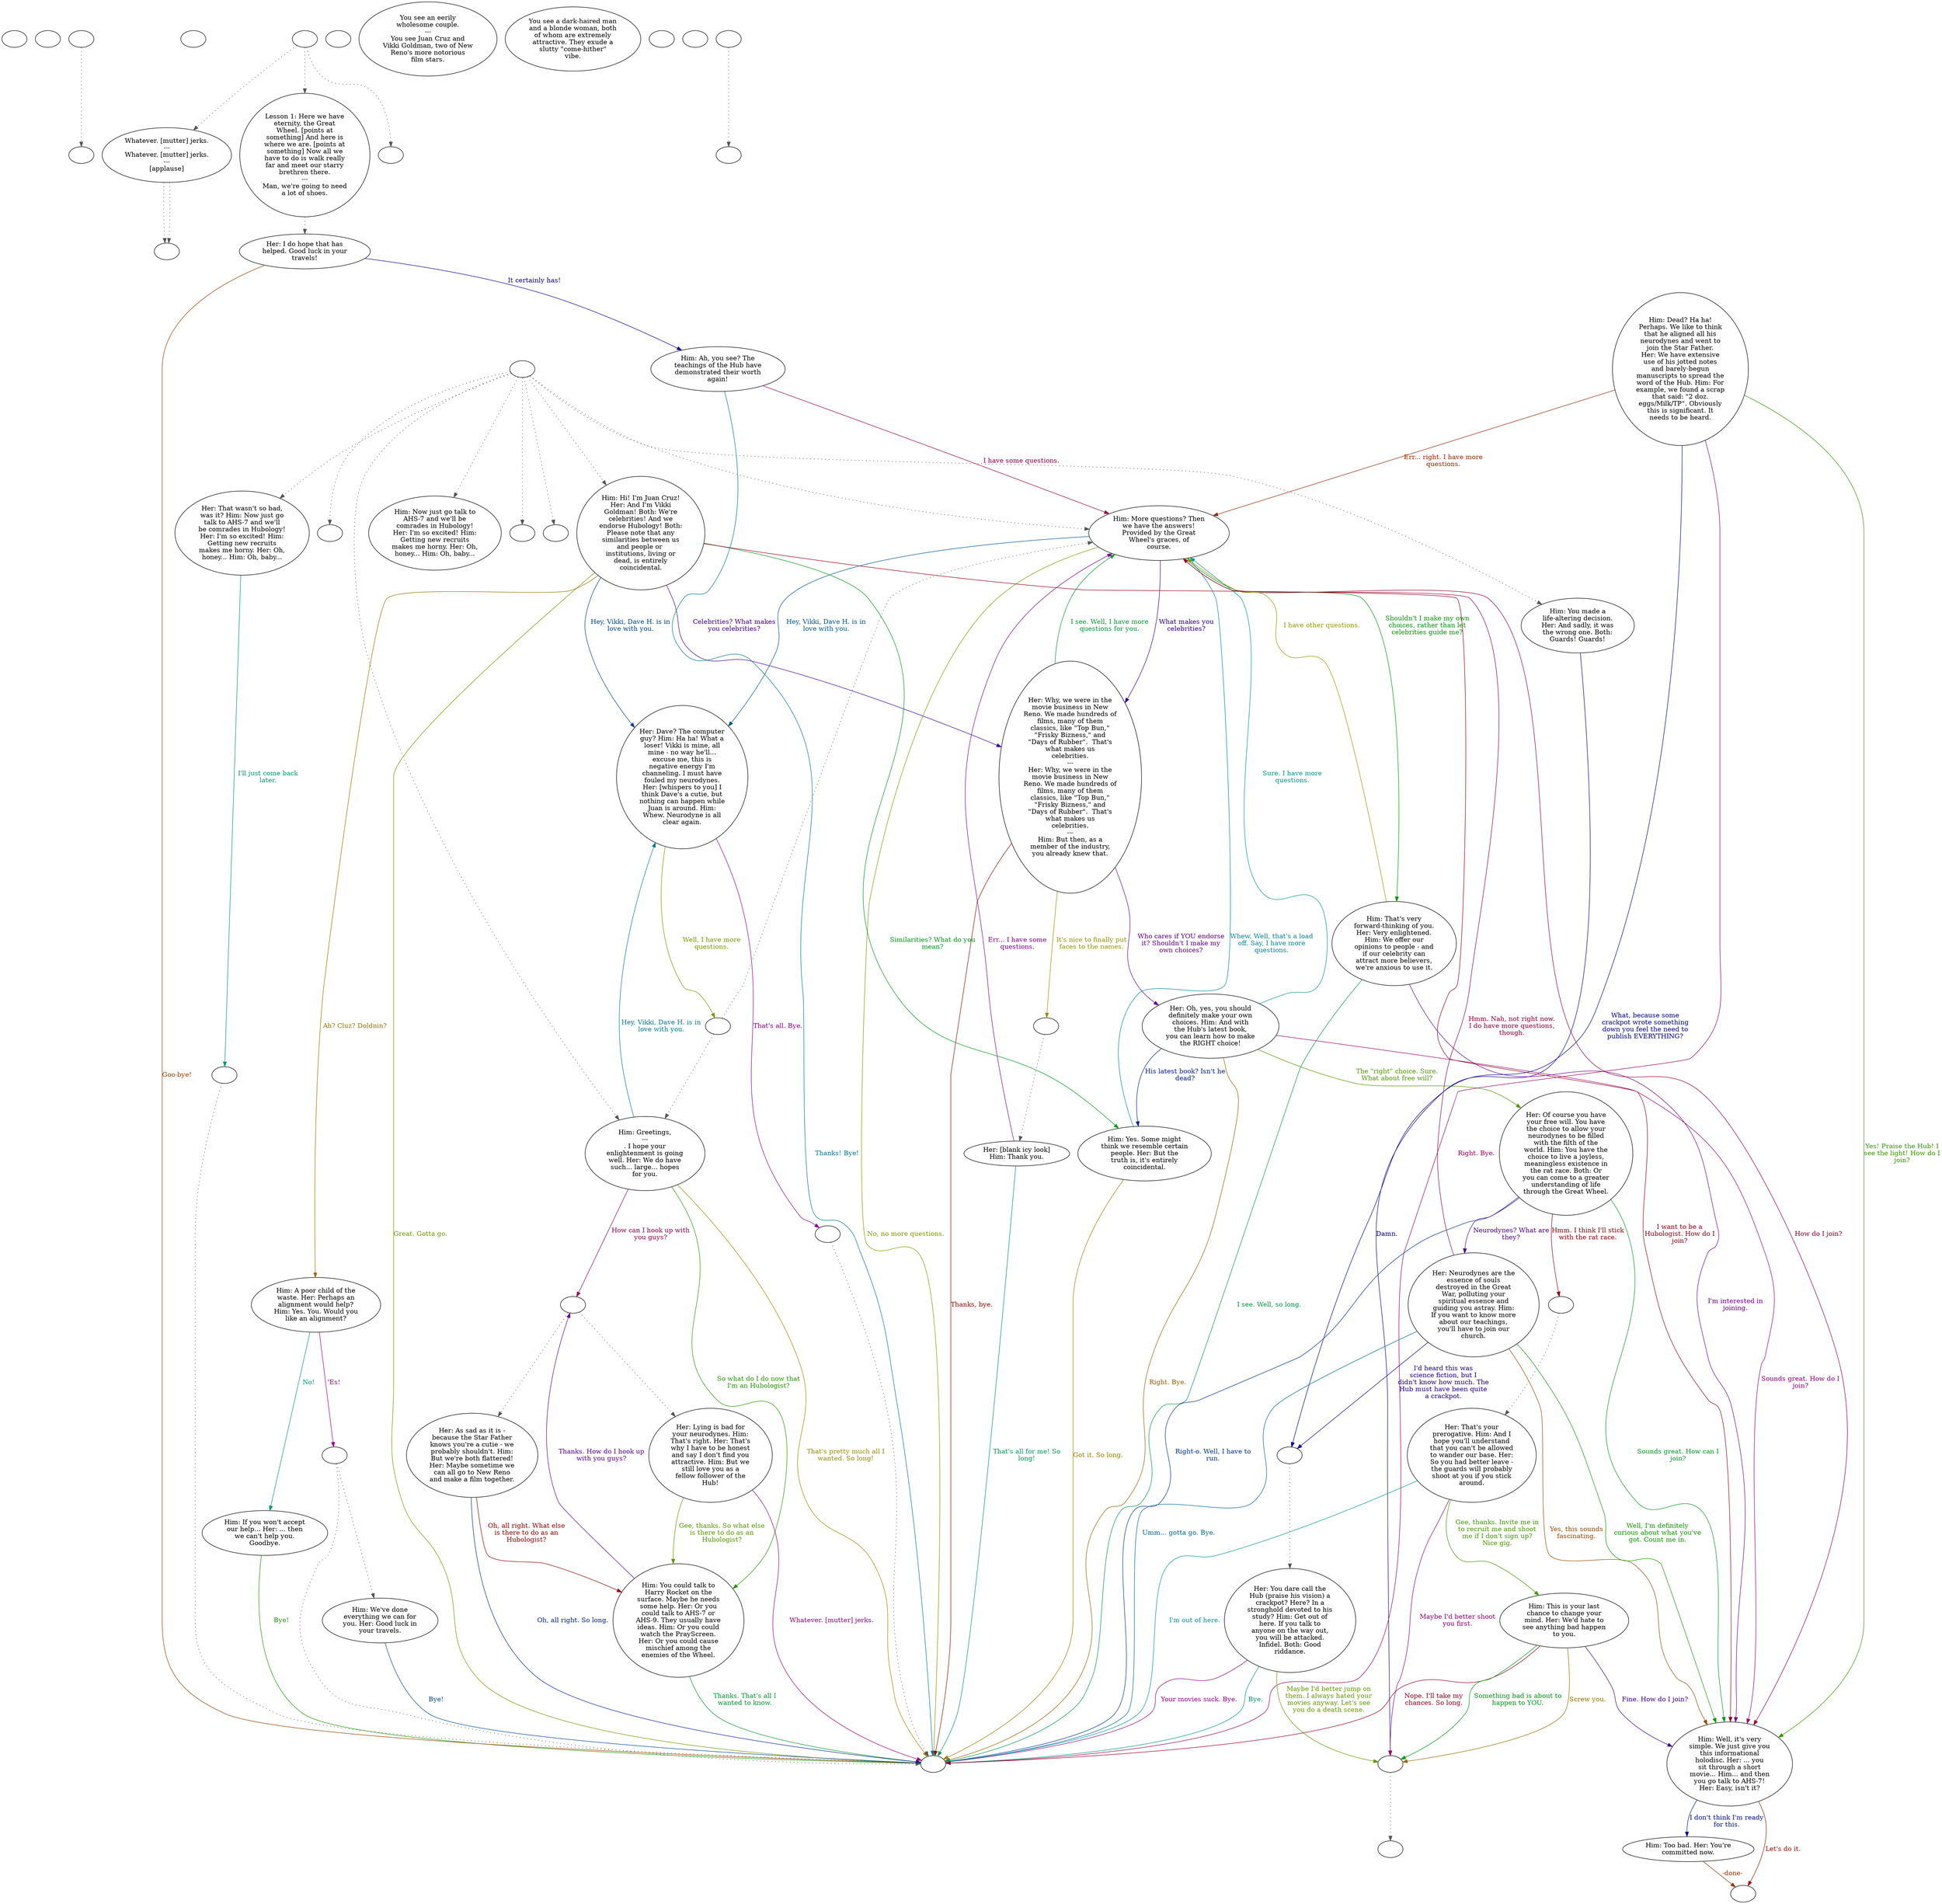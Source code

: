 digraph fcjuavki {
  "checkPartyMembersNearDoor" [style=filled       fillcolor="#FFFFFF"       color="#000000"]
  "checkPartyMembersNearDoor" [label=""]
  "start" [style=filled       fillcolor="#FFFFFF"       color="#000000"]
  "start" [label=""]
  "critter_p_proc" [style=filled       fillcolor="#FFFFFF"       color="#000000"]
  "critter_p_proc" -> "doSequence" [style=dotted color="#555555"]
  "critter_p_proc" [label=""]
  "pickup_p_proc" [style=filled       fillcolor="#FFFFFF"       color="#000000"]
  "pickup_p_proc" [label=""]
  "talk_p_proc" [style=filled       fillcolor="#FFFFFF"       color="#000000"]
  "talk_p_proc" -> "Node023" [style=dotted color="#555555"]
  "talk_p_proc" -> "Node028" [style=dotted color="#555555"]
  "talk_p_proc" -> "Node008" [style=dotted color="#555555"]
  "talk_p_proc" -> "Node024" [style=dotted color="#555555"]
  "talk_p_proc" -> "Node001" [style=dotted color="#555555"]
  "talk_p_proc" -> "DoCallGuards" [style=dotted color="#555555"]
  "talk_p_proc" -> "DoAdjust" [style=dotted color="#555555"]
  "talk_p_proc" -> "DoIndoctranation" [style=dotted color="#555555"]
  "talk_p_proc" -> "Node021" [style=dotted color="#555555"]
  "talk_p_proc" [label=""]
  "destroy_p_proc" [style=filled       fillcolor="#FFFFFF"       color="#000000"]
  "destroy_p_proc" [label=""]
  "look_at_p_proc" [style=filled       fillcolor="#FFFFFF"       color="#000000"]
  "look_at_p_proc" [label="You see an eerily\nwholesome couple.\n---\nYou see Juan Cruz and\nVikki Goldman, two of New\nReno's more notorious\nfilm stars."]
  "description_p_proc" [style=filled       fillcolor="#FFFFFF"       color="#000000"]
  "description_p_proc" [label="You see a dark-haired man\nand a blonde woman, both\nof whom are extremely\nattractive. They exude a\nslutty \"come-hither\"\nvibe."]
  "use_skill_on_p_proc" [style=filled       fillcolor="#FFFFFF"       color="#000000"]
  "use_skill_on_p_proc" [label=""]
  "damage_p_proc" [style=filled       fillcolor="#FFFFFF"       color="#000000"]
  "damage_p_proc" [label=""]
  "map_enter_p_proc" [style=filled       fillcolor="#FFFFFF"       color="#000000"]
  "map_enter_p_proc" -> "checkLoadPos" [style=dotted color="#555555"]
  "map_enter_p_proc" [label=""]
  "timed_event_p_proc" [style=filled       fillcolor="#FFFFFF"       color="#000000"]
  "timed_event_p_proc" -> "CheckTalkSequence" [style=dotted color="#555555"]
  "timed_event_p_proc" -> "doAdjustLesson1" [style=dotted color="#555555"]
  "timed_event_p_proc" -> "doAdjustEnd" [style=dotted color="#555555"]
  "timed_event_p_proc" [label=""]
  "Node998" [style=filled       fillcolor="#FFFFFF"       color="#000000"]
  "Node998" [label=""]
  "Node999" [style=filled       fillcolor="#FFFFFF"       color="#000000"]
  "Node999" [label=""]
  "Node001" [style=filled       fillcolor="#FFFFFF"       color="#000000"]
  "Node001" [label="Him: Hi! I'm Juan Cruz!\nHer: And I'm Vikki\nGoldman! Both: We're\ncelebrities! And we\nendorse Hubology! Both:\nPlease note that any\nsimilarities between us\nand people or \ninstitutions, living or\ndead, is entirely\ncoincidental."]
  "Node001" -> "Node002" [label="Ah? Cluz? Doldnin?" color="#997100" fontcolor="#997100"]
  "Node001" -> "Node006" [label="Celebrities? What makes\nyou celebrities?" color="#440099" fontcolor="#440099"]
  "Node001" -> "Node011" [label="Similarities? What do you\nmean?" color="#009918" fontcolor="#009918"]
  "Node001" -> "Node016" [label="I want to be a\nHubologist. How do I\njoin?" color="#990015" fontcolor="#990015"]
  "Node001" -> "Node020" [label="Hey, Vikki, Dave H. is in\nlove with you." color="#004199" fontcolor="#004199"]
  "Node001" -> "Node999" [label="Great. Gotta go." color="#6E9900" fontcolor="#6E9900"]
  "Node002" [style=filled       fillcolor="#FFFFFF"       color="#000000"]
  "Node002" [label="Him: A poor child of the\nwaste. Her: Perhaps an\nalignment would help?\nHim: Yes. You. Would you\nlike an alignment?"]
  "Node002" -> "NodeAdjust" [label="'Es!" color="#970099" fontcolor="#970099"]
  "Node002" -> "Node004" [label="No!" color="#00996B" fontcolor="#00996B"]
  "Node003" [style=filled       fillcolor="#FFFFFF"       color="#000000"]
  "Node003" [label="Her: I do hope that has\nhelped. Good luck in your\ntravels!"]
  "Node003" -> "Node999" [label="Goo-bye!" color="#993E00" fontcolor="#993E00"]
  "Node003" -> "Node005" [label="It certainly has!" color="#110099" fontcolor="#110099"]
  "Node004" [style=filled       fillcolor="#FFFFFF"       color="#000000"]
  "Node004" [label="Him: If you won't accept\nour help... Her: ... then\nwe can't help you.\nGoodbye."]
  "Node004" -> "Node999" [label="Bye!" color="#1B9900" fontcolor="#1B9900"]
  "Node005" [style=filled       fillcolor="#FFFFFF"       color="#000000"]
  "Node005" [label="Him: Ah, you see? The\nteachings of the Hub have\ndemonstrated their worth\nagain!"]
  "Node005" -> "Node008" [label="I have some questions." color="#990048" fontcolor="#990048"]
  "Node005" -> "Node999" [label="Thanks! Bye!" color="#007599" fontcolor="#007599"]
  "Node006" [style=filled       fillcolor="#FFFFFF"       color="#000000"]
  "Node006" [label="Her: Why, we were in the\nmovie business in New\nReno. We made hundreds of\nfilms, many of them\nclassics, like \"Top Bun,\"\n\"Frisky Bizness,\" and\n\"Days of Rubber\".  That's\nwhat makes us\ncelebrities.\n---\nHer: Why, we were in the\nmovie business in New\nReno. We made hundreds of\nfilms, many of them\nclassics, like \"Top Bun,\"\n\"Frisky Bizness,\" and\n\"Days of Rubber\".  That's\nwhat makes us\ncelebrities.\n---\nHim: But then, as a\nmember of the industry,\nyou already knew that."]
  "Node006" -> "Node009a" [label="It's nice to finally put\nfaces to the names." color="#999100" fontcolor="#999100"]
  "Node006" -> "Node007" [label="Who cares if YOU endorse\nit? Shouldn't I make my\nown choices?" color="#640099" fontcolor="#640099"]
  "Node006" -> "Node008" [label="I see. Well, I have more\nquestions for you." color="#009937" fontcolor="#009937"]
  "Node006" -> "Node999" [label="Thanks, bye." color="#990B00" fontcolor="#990B00"]
  "Node007" [style=filled       fillcolor="#FFFFFF"       color="#000000"]
  "Node007" [label="Her: Oh, yes, you should\ndefinitely make your own\nchoices. Him: And with\nthe Hub's latest book,\nyou can learn how to make\nthe RIGHT choice!"]
  "Node007" -> "Node011" [label="His latest book? Isn't he\ndead?" color="#002299" fontcolor="#002299"]
  "Node007" -> "Node012" [label="The \"right\" choice. Sure.\nWhat about free will?" color="#4E9900" fontcolor="#4E9900"]
  "Node007" -> "Node016" [label="Sounds great. How do I\njoin?" color="#99007B" fontcolor="#99007B"]
  "Node007" -> "Node008" [label="Sure. I have more\nquestions." color="#00998A" fontcolor="#00998A"]
  "Node007" -> "Node999" [label="Right. Bye." color="#995E00" fontcolor="#995E00"]
  "Node008" [style=filled       fillcolor="#FFFFFF"       color="#000000"]
  "Node008" [label="Him: More questions? Then\nwe have the answers!\nProvided by the Great\nWheel's graces, of\ncourse."]
  "Node008" -> "Node006" [label="What makes you\ncelebrities?" color="#310099" fontcolor="#310099"]
  "Node008" -> "Node015" [label="Shouldn't I make my own\nchoices, rather than let\ncelebrities guide me?" color="#009904" fontcolor="#009904"]
  "Node008" -> "Node016" [label="How do I join?" color="#990028" fontcolor="#990028"]
  "Node008" -> "Node020" [label="Hey, Vikki, Dave H. is in\nlove with you." color="#005599" fontcolor="#005599"]
  "Node008" -> "Node999" [label="No, no more questions." color="#829900" fontcolor="#829900"]
  "Node009" [style=filled       fillcolor="#FFFFFF"       color="#000000"]
  "Node009" [label="Her: [blank icy look]\nHim: Thank you."]
  "Node009" -> "Node008" [label="Err... I have some\nquestions." color="#840099" fontcolor="#840099"]
  "Node009" -> "Node999" [label="That's all for me! So\nlong!" color="#009957" fontcolor="#009957"]
  "Node010" [style=filled       fillcolor="#FFFFFF"       color="#000000"]
  "Node010" [label="Him: Dead? Ha ha!\nPerhaps. We like to think\nthat he aligned all his\nneurodynes and went to\njoin the Star Father.\nHer: We have extensive\nuse of his jotted notes\nand barely-begun\nmanuscripts to spread the\nword of the Hub. Him: For\nexample, we found a scrap\nthat said: \"2 doz.\neggs/Milk/TP\". Obviously\nthis is significant. It\nneeds to be heard."]
  "Node010" -> "Node008" [label="Err... right. I have more\nquestions." color="#992A00" fontcolor="#992A00"]
  "Node010" -> "Node013a" [label="What, because some\ncrackpot wrote something\ndown you feel the need to\npublish EVERYTHING?" color="#000299" fontcolor="#000299"]
  "Node010" -> "Node016" [label="Yes! Praise the Hub! I\nsee the light! How do I\njoin?" color="#2F9900" fontcolor="#2F9900"]
  "Node010" -> "Node999" [label="Right. Bye." color="#99005C" fontcolor="#99005C"]
  "Node011" [style=filled       fillcolor="#FFFFFF"       color="#000000"]
  "Node011" [label="Him: Yes. Some might\nthink we resemble certain\npeople. Her: But the\ntruth is, it's entirely\ncoincidental."]
  "Node011" -> "Node008" [label="Whew. Well, that's a load\noff. Say, I have more\nquestions." color="#008899" fontcolor="#008899"]
  "Node011" -> "Node999" [label="Got it. So long." color="#997D00" fontcolor="#997D00"]
  "Node012" [style=filled       fillcolor="#FFFFFF"       color="#000000"]
  "Node012" [label="Her: Of course you have\nyour free will. You have\nthe choice to allow your\nneurodynes to be filled\nwith the filth of the\nworld. Him: You have the\nchoice to live a joyless,\nmeaningless existence in\nthe rat race. Both: Or\nyou can come to a greater\nunderstanding of life\nthrough the Great Wheel."]
  "Node012" -> "Node014" [label="Neurodynes? What are\nthey?" color="#510099" fontcolor="#510099"]
  "Node012" -> "Node016" [label="Sounds great. How can I\njoin?" color="#009924" fontcolor="#009924"]
  "Node012" -> "Node017a" [label="Hmm. I think I'll stick\nwith the rat race." color="#990009" fontcolor="#990009"]
  "Node012" -> "Node999" [label="Right-o. Well, I have to\nrun." color="#003599" fontcolor="#003599"]
  "Node013" [style=filled       fillcolor="#FFFFFF"       color="#000000"]
  "Node013" [label="Her: You dare call the\nHub (praise his vision) a\ncrackpot? Here? In a\nstronghold devoted to his\nstudy? Him: Get out of\nhere. If you talk to\nanyone on the way out,\nyou will be attacked.\nInfidel. Both: Good\nriddance."]
  "Node013" -> "Node998a" [label="Maybe I'd better jump on\nthem. I always hated your\nmovies anyway. Let's see\nyou do a death scene." color="#629900" fontcolor="#629900"]
  "Node013" -> "Node999" [label="Your movies suck. Bye." color="#99008F" fontcolor="#99008F"]
  "Node013" -> "Node999" [label="Bye." color="#009977" fontcolor="#009977"]
  "Node014" [style=filled       fillcolor="#FFFFFF"       color="#000000"]
  "Node014" [label="Her: Neurodynes are the\nessence of souls\ndestroyed in the Great\nWar, polluting your\nspiritual essence and\nguiding you astray. Him:\nIf you want to know more\nabout our teachings,\nyou'll have to join our\nchurch."]
  "Node014" -> "Node016" [label="Yes, this sounds\nfascinating." color="#994A00" fontcolor="#994A00"]
  "Node014" -> "Node013a" [label="I'd heard this was\nscience fiction, but I\ndidn't know how much. The\nHub must have been quite\na crackpot." color="#1D0099" fontcolor="#1D0099"]
  "Node014" -> "Node016" [label="Well, I'm definitely\ncurious about what you've\ngot. Count me in." color="#0F9900" fontcolor="#0F9900"]
  "Node014" -> "Node008" [label="Hmm. Nah, not right now.\nI do have more questions,\nthough." color="#99003C" fontcolor="#99003C"]
  "Node014" -> "Node999" [label="Umm... gotta go. Bye." color="#006999" fontcolor="#006999"]
  "Node015" [style=filled       fillcolor="#FFFFFF"       color="#000000"]
  "Node015" [label="Him: That's very\nforward-thinking of you.\nHer: Very enlightened.\nHim: We offer our\nopinions to people - and\nif our celebrity can\nattract more believers,\nwe're anxious to use it."]
  "Node015" -> "Node008" [label="I have other questions." color="#959900" fontcolor="#959900"]
  "Node015" -> "Node016" [label="I'm interested in\njoining." color="#700099" fontcolor="#700099"]
  "Node015" -> "Node999" [label="I see. Well, so long." color="#009944" fontcolor="#009944"]
  "Node016" [style=filled       fillcolor="#FFFFFF"       color="#000000"]
  "Node016" [label="Him: Well, it's very\nsimple. We just give you\nthis informational\nholodisc. Her: ... you\nsit through a short\nmovie... Him... and then\nyou go talk to AHS-7!\nHer: Easy, isn't it?"]
  "Node016" -> "NodeJoin" [label="Let's do it." color="#991700" fontcolor="#991700"]
  "Node016" -> "Node022" [label="I don't think I'm ready\nfor this." color="#001699" fontcolor="#001699"]
  "Node017" [style=filled       fillcolor="#FFFFFF"       color="#000000"]
  "Node017" [label="Her: That's your\nprerogative. Him: And I\nhope you'll understand\nthat you can't be allowed\nto wander our base. Her:\nSo you had better leave -\nthe guards will probably\nshoot at you if you stick\naround."]
  "Node017" -> "Node018" [label="Gee, thanks. Invite me in\nto recruit me and shoot\nme if I don't sign up?\nNice gig." color="#429900" fontcolor="#429900"]
  "Node017" -> "Node998a" [label="Maybe I'd better shoot\nyou first." color="#99006F" fontcolor="#99006F"]
  "Node017" -> "Node999" [label="I'm out of here." color="#009996" fontcolor="#009996"]
  "Node018" [style=filled       fillcolor="#FFFFFF"       color="#000000"]
  "Node018" [label="Him: This is your last\nchance to change your\nmind. Her: We'd hate to\nsee anything bad happen\nto you."]
  "Node018" -> "Node998a" [label="Screw you." color="#996A00" fontcolor="#996A00"]
  "Node018" -> "Node016" [label="Fine. How do I join?" color="#3D0099" fontcolor="#3D0099"]
  "Node018" -> "Node998a" [label="Something bad is about to\nhappen to YOU." color="#009910" fontcolor="#009910"]
  "Node018" -> "Node999" [label="Nope. I'll take my\nchances. So long." color="#99001C" fontcolor="#99001C"]
  "Node019" [style=filled       fillcolor="#FFFFFF"       color="#000000"]
  "Node019" [label="Him: We've done\neverything we can for\nyou. Her: Good luck in\nyour travels."]
  "Node019" -> "Node999" [label="Bye!" color="#004999" fontcolor="#004999"]
  "Node020" [style=filled       fillcolor="#FFFFFF"       color="#000000"]
  "Node020" [label="Her: Dave? The computer\nguy? Him: Ha ha! What a\nloser! Vikki is mine, all\nmine - no way he'll...\nexcuse me, this is\nnegative energy I'm\nchanneling. I must have\nfouled my neurodynes.\nHer: [whispers to you] I\nthink Dave's a cutie, but\nnothing can happen while\nJuan is around. Him:\nWhew. Neurodyne is all\nclear again."]
  "Node020" -> "Node248a" [label="Well, I have more\nquestions." color="#769900" fontcolor="#769900"]
  "Node020" -> "Node999a" [label="That's all. Bye." color="#900099" fontcolor="#900099"]
  "Node021" [style=filled       fillcolor="#FFFFFF"       color="#000000"]
  "Node021" [label="Her: That wasn't so bad,\nwas it? Him: Now just go\ntalk to AHS-7 and we'll\nbe comrades in Hubology!\nHer: I'm so excited! Him:\nGetting new recruits\nmakes me horny. Her: Oh,\nhoney... Him: Oh, baby..."]
  "Node021" -> "Node999b" [label="I'll just come back\nlater." color="#009963" fontcolor="#009963"]
  "Node022" [style=filled       fillcolor="#FFFFFF"       color="#000000"]
  "Node022" [label="Him: Too bad. Her: You're\ncommitted now."]
  "Node022" -> "NodeJoin" [label="-done-" color="#993700" fontcolor="#993700"]
  "Node023" [style=filled       fillcolor="#FFFFFF"       color="#000000"]
  "Node023" [label="Him: You made a\nlife-altering decision.\nHer: And sadly, it was\nthe wrong one. Both:\nGuards! Guards!"]
  "Node023" -> "Node998a" [label="Damn." color="#0A0099" fontcolor="#0A0099"]
  "Node024" [style=filled       fillcolor="#FFFFFF"       color="#000000"]
  "Node024" [label="Him: Greetings,\n---\n. I hope your\nenlightenment is going\nwell. Her: We do have\nsuch... large... hopes\nfor you."]
  "Node024" -> "Node025" [label="So what do I do now that\nI'm an Hubologist?" color="#239900" fontcolor="#239900"]
  "Node024" -> "Node2627" [label="How can I hook up with\nyou guys?" color="#99004F" fontcolor="#99004F"]
  "Node024" -> "Node020" [label="Hey, Vikki, Dave H. is in\nlove with you." color="#007C99" fontcolor="#007C99"]
  "Node024" -> "Node999" [label="That's pretty much all I\nwanted. So long!" color="#998900" fontcolor="#998900"]
  "Node025" [style=filled       fillcolor="#FFFFFF"       color="#000000"]
  "Node025" [label="Him: You could talk to\nHarry Rocket on the\nsurface. Maybe he needs\nsome help. Her: Or you\ncould talk to AHS-7 or\nAHS-9. They usually have\nideas. Him: Or you could\nwatch the PrayScreen.\nHer: Or you could cause\nmischief among the\nenemies of the Wheel."]
  "Node025" -> "Node2627" [label="Thanks. How do I hook up\nwith you guys?" color="#5D0099" fontcolor="#5D0099"]
  "Node025" -> "Node999" [label="Thanks. That's all I\nwanted to know." color="#009930" fontcolor="#009930"]
  "Node026" [style=filled       fillcolor="#FFFFFF"       color="#000000"]
  "Node026" [label="Her: As sad as it is -\nbecause the Star Father\nknows you're a cutie - we\nprobably shouldn't. Him:\nBut we're both flattered!\nHer: Maybe sometime we\ncan all go to New Reno\nand make a film together."]
  "Node026" -> "Node025" [label="Oh, all right. What else\nis there to do as an\nHubologist?" color="#990300" fontcolor="#990300"]
  "Node026" -> "Node999" [label="Oh, all right. So long." color="#002999" fontcolor="#002999"]
  "Node027" [style=filled       fillcolor="#FFFFFF"       color="#000000"]
  "Node027" [label="Her: Lying is bad for\nyour neurodynes. Him:\nThat's right. Her: That's\nwhy I have to be honest\nand say I don't find you\nattractive. Him: But we\nstill love you as a\nfellow follower of the\nHub!"]
  "Node027" -> "Node025" [label="Gee, thanks. So what else\nis there to do as an\nHubologist?" color="#569900" fontcolor="#569900"]
  "Node027" -> "Node999" [label="Whatever. [mutter] jerks." color="#990083" fontcolor="#990083"]
  "Node028" [style=filled       fillcolor="#FFFFFF"       color="#000000"]
  "Node028" [label="Him: Now just go talk to\nAHS-7 and we'll be\ncomrades in Hubology!\nHer: I'm so excited! Him:\nGetting new recruits\nmakes me horny. Her: Oh,\nhoney... Him: Oh, baby..."]
  "doSequence" [style=filled       fillcolor="#FFFFFF"       color="#000000"]
  "doSequence" [label=""]
  "CheckTalkSequence" [style=filled       fillcolor="#FFFFFF"       color="#000000"]
  "CheckTalkSequence" -> "doEndSequence" [style=dotted color="#555555"]
  "CheckTalkSequence" -> "doEndSequence" [style=dotted color="#555555"]
  "CheckTalkSequence" [label="Whatever. [mutter] jerks.\n---\nWhatever. [mutter] jerks.\n---\n[applause]"]
  "doEndSequence" [style=filled       fillcolor="#FFFFFF"       color="#000000"]
  "doEndSequence" [label=""]
  "checkLoadPos" [style=filled       fillcolor="#FFFFFF"       color="#000000"]
  "checkLoadPos" [label=""]
  "DoCallGuards" [style=filled       fillcolor="#FFFFFF"       color="#000000"]
  "DoCallGuards" [label=""]
  "DoAdjust" [style=filled       fillcolor="#FFFFFF"       color="#000000"]
  "DoAdjust" [label=""]
  "DoIndoctranation" [style=filled       fillcolor="#FFFFFF"       color="#000000"]
  "DoIndoctranation" [label=""]
  "doAdjustLesson1" [style=filled       fillcolor="#FFFFFF"       color="#000000"]
  "doAdjustLesson1" -> "Node003" [style=dotted color="#555555"]
  "doAdjustLesson1" [label="Lesson 1: Here we have\neternity, the Great\nWheel. [points at\nsomething] And here is\nwhere we are. [points at\nsomething] Now all we\nhave to do is walk really\nfar and meet our starry\nbrethren there.\n---\nMan, we're going to need\na lot of shoes."]
  "doAdjustEnd" [style=filled       fillcolor="#FFFFFF"       color="#000000"]
  "doAdjustEnd" [label=""]
  "NodeAdjust" [style=filled       fillcolor="#FFFFFF"       color="#000000"]
  "NodeAdjust" -> "Node999" [style=dotted color="#555555"]
  "NodeAdjust" -> "Node019" [style=dotted color="#555555"]
  "NodeAdjust" [label=""]
  "Node009a" [style=filled       fillcolor="#FFFFFF"       color="#000000"]
  "Node009a" -> "Node009" [style=dotted color="#555555"]
  "Node009a" [label=""]
  "Node013a" [style=filled       fillcolor="#FFFFFF"       color="#000000"]
  "Node013a" -> "Node013" [style=dotted color="#555555"]
  "Node013a" [label=""]
  "Node017a" [style=filled       fillcolor="#FFFFFF"       color="#000000"]
  "Node017a" -> "Node017" [style=dotted color="#555555"]
  "Node017a" [label=""]
  "Node998a" [style=filled       fillcolor="#FFFFFF"       color="#000000"]
  "Node998a" -> "Node998" [style=dotted color="#555555"]
  "Node998a" [label=""]
  "NodeJoin" [style=filled       fillcolor="#FFFFFF"       color="#000000"]
  "NodeJoin" [label=""]
  "Node248a" [style=filled       fillcolor="#FFFFFF"       color="#000000"]
  "Node248a" -> "Node024" [style=dotted color="#555555"]
  "Node248a" -> "Node008" [style=dotted color="#555555"]
  "Node248a" [label=""]
  "Node999a" [style=filled       fillcolor="#FFFFFF"       color="#000000"]
  "Node999a" -> "Node999" [style=dotted color="#555555"]
  "Node999a" [label=""]
  "Node999b" [style=filled       fillcolor="#FFFFFF"       color="#000000"]
  "Node999b" -> "Node999" [style=dotted color="#555555"]
  "Node999b" [label=""]
  "Node2627" [style=filled       fillcolor="#FFFFFF"       color="#000000"]
  "Node2627" -> "Node026" [style=dotted color="#555555"]
  "Node2627" -> "Node027" [style=dotted color="#555555"]
  "Node2627" [label=""]
}